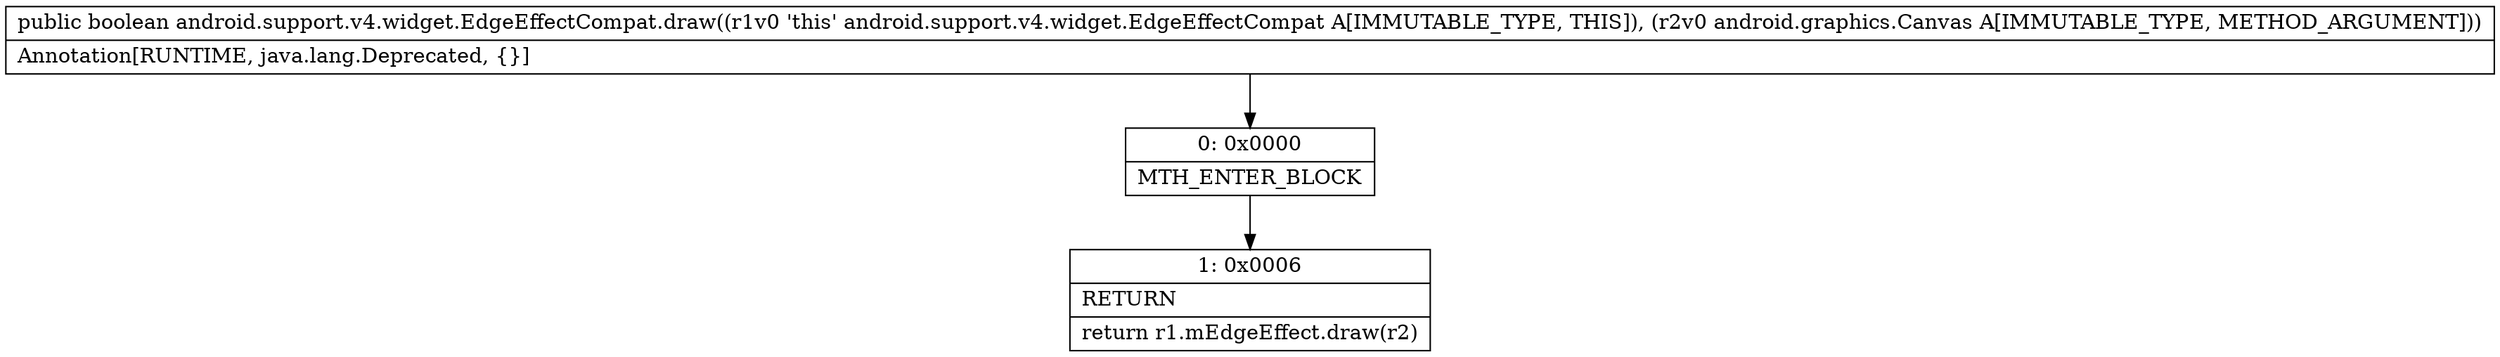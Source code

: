 digraph "CFG forandroid.support.v4.widget.EdgeEffectCompat.draw(Landroid\/graphics\/Canvas;)Z" {
Node_0 [shape=record,label="{0\:\ 0x0000|MTH_ENTER_BLOCK\l}"];
Node_1 [shape=record,label="{1\:\ 0x0006|RETURN\l|return r1.mEdgeEffect.draw(r2)\l}"];
MethodNode[shape=record,label="{public boolean android.support.v4.widget.EdgeEffectCompat.draw((r1v0 'this' android.support.v4.widget.EdgeEffectCompat A[IMMUTABLE_TYPE, THIS]), (r2v0 android.graphics.Canvas A[IMMUTABLE_TYPE, METHOD_ARGUMENT]))  | Annotation[RUNTIME, java.lang.Deprecated, \{\}]\l}"];
MethodNode -> Node_0;
Node_0 -> Node_1;
}

